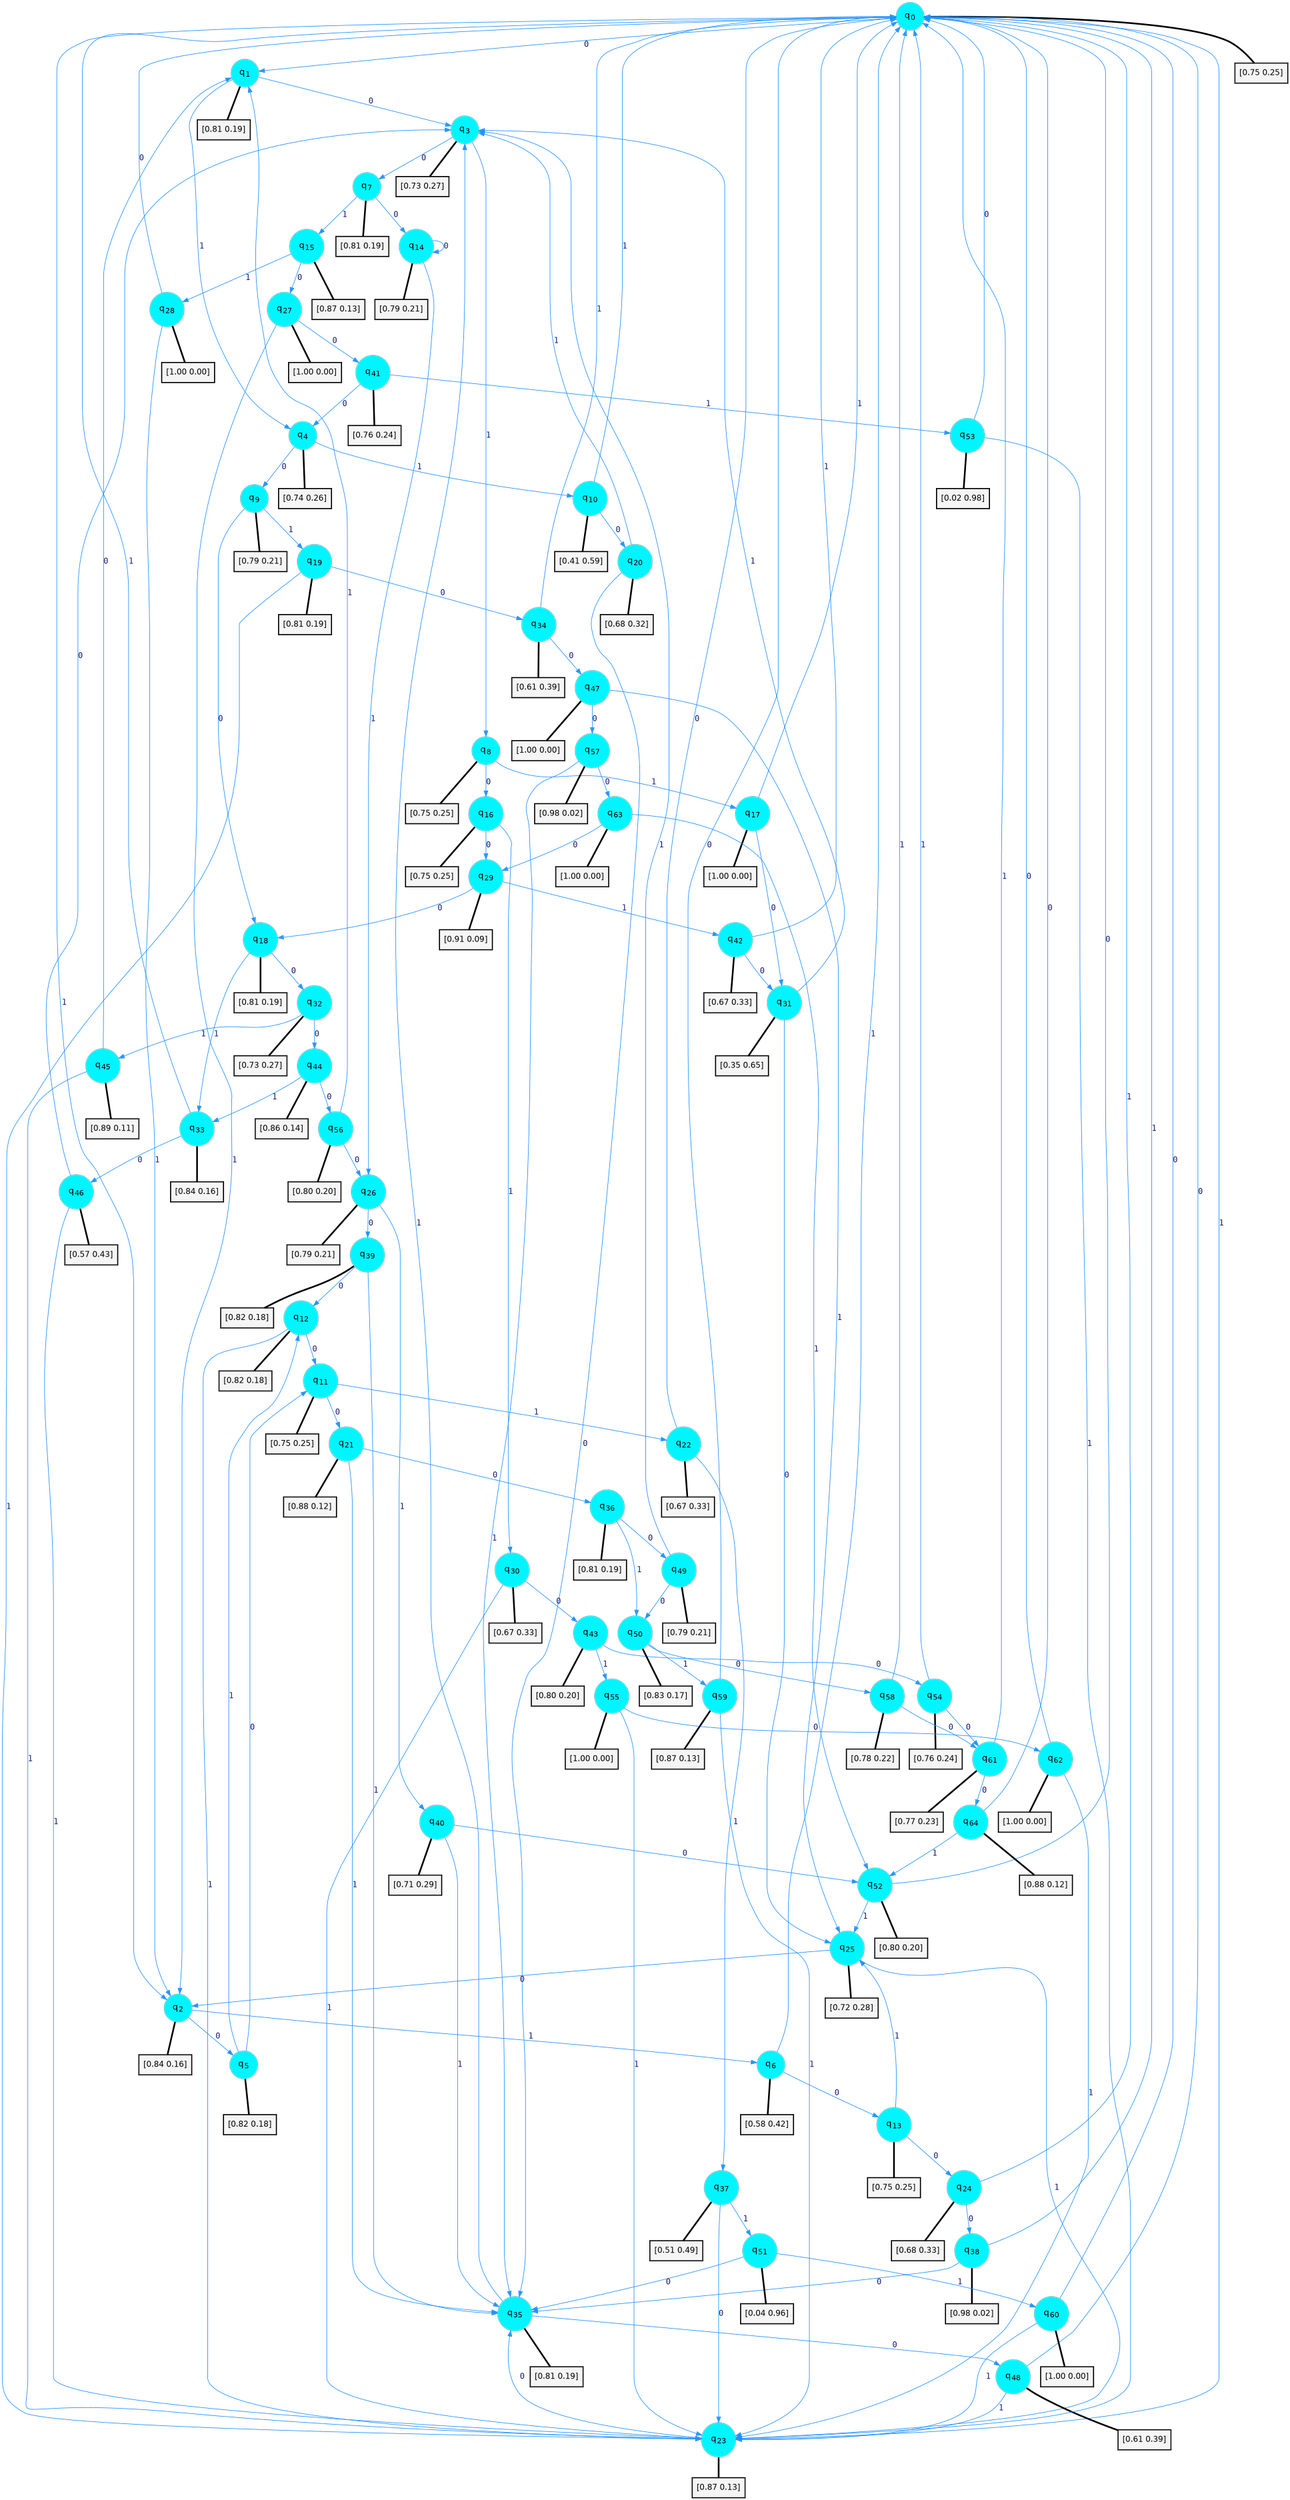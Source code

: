 digraph G {
graph [
bgcolor=transparent, dpi=300, rankdir=TD, size="40,25"];
node [
color=gray, fillcolor=turquoise1, fontcolor=black, fontname=Helvetica, fontsize=16, fontweight=bold, shape=circle, style=filled];
edge [
arrowsize=1, color=dodgerblue1, fontcolor=midnightblue, fontname=courier, fontweight=bold, penwidth=1, style=solid, weight=20];
0[label=<q<SUB>0</SUB>>];
1[label=<q<SUB>1</SUB>>];
2[label=<q<SUB>2</SUB>>];
3[label=<q<SUB>3</SUB>>];
4[label=<q<SUB>4</SUB>>];
5[label=<q<SUB>5</SUB>>];
6[label=<q<SUB>6</SUB>>];
7[label=<q<SUB>7</SUB>>];
8[label=<q<SUB>8</SUB>>];
9[label=<q<SUB>9</SUB>>];
10[label=<q<SUB>10</SUB>>];
11[label=<q<SUB>11</SUB>>];
12[label=<q<SUB>12</SUB>>];
13[label=<q<SUB>13</SUB>>];
14[label=<q<SUB>14</SUB>>];
15[label=<q<SUB>15</SUB>>];
16[label=<q<SUB>16</SUB>>];
17[label=<q<SUB>17</SUB>>];
18[label=<q<SUB>18</SUB>>];
19[label=<q<SUB>19</SUB>>];
20[label=<q<SUB>20</SUB>>];
21[label=<q<SUB>21</SUB>>];
22[label=<q<SUB>22</SUB>>];
23[label=<q<SUB>23</SUB>>];
24[label=<q<SUB>24</SUB>>];
25[label=<q<SUB>25</SUB>>];
26[label=<q<SUB>26</SUB>>];
27[label=<q<SUB>27</SUB>>];
28[label=<q<SUB>28</SUB>>];
29[label=<q<SUB>29</SUB>>];
30[label=<q<SUB>30</SUB>>];
31[label=<q<SUB>31</SUB>>];
32[label=<q<SUB>32</SUB>>];
33[label=<q<SUB>33</SUB>>];
34[label=<q<SUB>34</SUB>>];
35[label=<q<SUB>35</SUB>>];
36[label=<q<SUB>36</SUB>>];
37[label=<q<SUB>37</SUB>>];
38[label=<q<SUB>38</SUB>>];
39[label=<q<SUB>39</SUB>>];
40[label=<q<SUB>40</SUB>>];
41[label=<q<SUB>41</SUB>>];
42[label=<q<SUB>42</SUB>>];
43[label=<q<SUB>43</SUB>>];
44[label=<q<SUB>44</SUB>>];
45[label=<q<SUB>45</SUB>>];
46[label=<q<SUB>46</SUB>>];
47[label=<q<SUB>47</SUB>>];
48[label=<q<SUB>48</SUB>>];
49[label=<q<SUB>49</SUB>>];
50[label=<q<SUB>50</SUB>>];
51[label=<q<SUB>51</SUB>>];
52[label=<q<SUB>52</SUB>>];
53[label=<q<SUB>53</SUB>>];
54[label=<q<SUB>54</SUB>>];
55[label=<q<SUB>55</SUB>>];
56[label=<q<SUB>56</SUB>>];
57[label=<q<SUB>57</SUB>>];
58[label=<q<SUB>58</SUB>>];
59[label=<q<SUB>59</SUB>>];
60[label=<q<SUB>60</SUB>>];
61[label=<q<SUB>61</SUB>>];
62[label=<q<SUB>62</SUB>>];
63[label=<q<SUB>63</SUB>>];
64[label=<q<SUB>64</SUB>>];
65[label="[0.75 0.25]", shape=box,fontcolor=black, fontname=Helvetica, fontsize=14, penwidth=2, fillcolor=whitesmoke,color=black];
66[label="[0.81 0.19]", shape=box,fontcolor=black, fontname=Helvetica, fontsize=14, penwidth=2, fillcolor=whitesmoke,color=black];
67[label="[0.84 0.16]", shape=box,fontcolor=black, fontname=Helvetica, fontsize=14, penwidth=2, fillcolor=whitesmoke,color=black];
68[label="[0.73 0.27]", shape=box,fontcolor=black, fontname=Helvetica, fontsize=14, penwidth=2, fillcolor=whitesmoke,color=black];
69[label="[0.74 0.26]", shape=box,fontcolor=black, fontname=Helvetica, fontsize=14, penwidth=2, fillcolor=whitesmoke,color=black];
70[label="[0.82 0.18]", shape=box,fontcolor=black, fontname=Helvetica, fontsize=14, penwidth=2, fillcolor=whitesmoke,color=black];
71[label="[0.58 0.42]", shape=box,fontcolor=black, fontname=Helvetica, fontsize=14, penwidth=2, fillcolor=whitesmoke,color=black];
72[label="[0.81 0.19]", shape=box,fontcolor=black, fontname=Helvetica, fontsize=14, penwidth=2, fillcolor=whitesmoke,color=black];
73[label="[0.75 0.25]", shape=box,fontcolor=black, fontname=Helvetica, fontsize=14, penwidth=2, fillcolor=whitesmoke,color=black];
74[label="[0.79 0.21]", shape=box,fontcolor=black, fontname=Helvetica, fontsize=14, penwidth=2, fillcolor=whitesmoke,color=black];
75[label="[0.41 0.59]", shape=box,fontcolor=black, fontname=Helvetica, fontsize=14, penwidth=2, fillcolor=whitesmoke,color=black];
76[label="[0.75 0.25]", shape=box,fontcolor=black, fontname=Helvetica, fontsize=14, penwidth=2, fillcolor=whitesmoke,color=black];
77[label="[0.82 0.18]", shape=box,fontcolor=black, fontname=Helvetica, fontsize=14, penwidth=2, fillcolor=whitesmoke,color=black];
78[label="[0.75 0.25]", shape=box,fontcolor=black, fontname=Helvetica, fontsize=14, penwidth=2, fillcolor=whitesmoke,color=black];
79[label="[0.79 0.21]", shape=box,fontcolor=black, fontname=Helvetica, fontsize=14, penwidth=2, fillcolor=whitesmoke,color=black];
80[label="[0.87 0.13]", shape=box,fontcolor=black, fontname=Helvetica, fontsize=14, penwidth=2, fillcolor=whitesmoke,color=black];
81[label="[0.75 0.25]", shape=box,fontcolor=black, fontname=Helvetica, fontsize=14, penwidth=2, fillcolor=whitesmoke,color=black];
82[label="[1.00 0.00]", shape=box,fontcolor=black, fontname=Helvetica, fontsize=14, penwidth=2, fillcolor=whitesmoke,color=black];
83[label="[0.81 0.19]", shape=box,fontcolor=black, fontname=Helvetica, fontsize=14, penwidth=2, fillcolor=whitesmoke,color=black];
84[label="[0.81 0.19]", shape=box,fontcolor=black, fontname=Helvetica, fontsize=14, penwidth=2, fillcolor=whitesmoke,color=black];
85[label="[0.68 0.32]", shape=box,fontcolor=black, fontname=Helvetica, fontsize=14, penwidth=2, fillcolor=whitesmoke,color=black];
86[label="[0.88 0.12]", shape=box,fontcolor=black, fontname=Helvetica, fontsize=14, penwidth=2, fillcolor=whitesmoke,color=black];
87[label="[0.67 0.33]", shape=box,fontcolor=black, fontname=Helvetica, fontsize=14, penwidth=2, fillcolor=whitesmoke,color=black];
88[label="[0.87 0.13]", shape=box,fontcolor=black, fontname=Helvetica, fontsize=14, penwidth=2, fillcolor=whitesmoke,color=black];
89[label="[0.68 0.33]", shape=box,fontcolor=black, fontname=Helvetica, fontsize=14, penwidth=2, fillcolor=whitesmoke,color=black];
90[label="[0.72 0.28]", shape=box,fontcolor=black, fontname=Helvetica, fontsize=14, penwidth=2, fillcolor=whitesmoke,color=black];
91[label="[0.79 0.21]", shape=box,fontcolor=black, fontname=Helvetica, fontsize=14, penwidth=2, fillcolor=whitesmoke,color=black];
92[label="[1.00 0.00]", shape=box,fontcolor=black, fontname=Helvetica, fontsize=14, penwidth=2, fillcolor=whitesmoke,color=black];
93[label="[1.00 0.00]", shape=box,fontcolor=black, fontname=Helvetica, fontsize=14, penwidth=2, fillcolor=whitesmoke,color=black];
94[label="[0.91 0.09]", shape=box,fontcolor=black, fontname=Helvetica, fontsize=14, penwidth=2, fillcolor=whitesmoke,color=black];
95[label="[0.67 0.33]", shape=box,fontcolor=black, fontname=Helvetica, fontsize=14, penwidth=2, fillcolor=whitesmoke,color=black];
96[label="[0.35 0.65]", shape=box,fontcolor=black, fontname=Helvetica, fontsize=14, penwidth=2, fillcolor=whitesmoke,color=black];
97[label="[0.73 0.27]", shape=box,fontcolor=black, fontname=Helvetica, fontsize=14, penwidth=2, fillcolor=whitesmoke,color=black];
98[label="[0.84 0.16]", shape=box,fontcolor=black, fontname=Helvetica, fontsize=14, penwidth=2, fillcolor=whitesmoke,color=black];
99[label="[0.61 0.39]", shape=box,fontcolor=black, fontname=Helvetica, fontsize=14, penwidth=2, fillcolor=whitesmoke,color=black];
100[label="[0.81 0.19]", shape=box,fontcolor=black, fontname=Helvetica, fontsize=14, penwidth=2, fillcolor=whitesmoke,color=black];
101[label="[0.81 0.19]", shape=box,fontcolor=black, fontname=Helvetica, fontsize=14, penwidth=2, fillcolor=whitesmoke,color=black];
102[label="[0.51 0.49]", shape=box,fontcolor=black, fontname=Helvetica, fontsize=14, penwidth=2, fillcolor=whitesmoke,color=black];
103[label="[0.98 0.02]", shape=box,fontcolor=black, fontname=Helvetica, fontsize=14, penwidth=2, fillcolor=whitesmoke,color=black];
104[label="[0.82 0.18]", shape=box,fontcolor=black, fontname=Helvetica, fontsize=14, penwidth=2, fillcolor=whitesmoke,color=black];
105[label="[0.71 0.29]", shape=box,fontcolor=black, fontname=Helvetica, fontsize=14, penwidth=2, fillcolor=whitesmoke,color=black];
106[label="[0.76 0.24]", shape=box,fontcolor=black, fontname=Helvetica, fontsize=14, penwidth=2, fillcolor=whitesmoke,color=black];
107[label="[0.67 0.33]", shape=box,fontcolor=black, fontname=Helvetica, fontsize=14, penwidth=2, fillcolor=whitesmoke,color=black];
108[label="[0.80 0.20]", shape=box,fontcolor=black, fontname=Helvetica, fontsize=14, penwidth=2, fillcolor=whitesmoke,color=black];
109[label="[0.86 0.14]", shape=box,fontcolor=black, fontname=Helvetica, fontsize=14, penwidth=2, fillcolor=whitesmoke,color=black];
110[label="[0.89 0.11]", shape=box,fontcolor=black, fontname=Helvetica, fontsize=14, penwidth=2, fillcolor=whitesmoke,color=black];
111[label="[0.57 0.43]", shape=box,fontcolor=black, fontname=Helvetica, fontsize=14, penwidth=2, fillcolor=whitesmoke,color=black];
112[label="[1.00 0.00]", shape=box,fontcolor=black, fontname=Helvetica, fontsize=14, penwidth=2, fillcolor=whitesmoke,color=black];
113[label="[0.61 0.39]", shape=box,fontcolor=black, fontname=Helvetica, fontsize=14, penwidth=2, fillcolor=whitesmoke,color=black];
114[label="[0.79 0.21]", shape=box,fontcolor=black, fontname=Helvetica, fontsize=14, penwidth=2, fillcolor=whitesmoke,color=black];
115[label="[0.83 0.17]", shape=box,fontcolor=black, fontname=Helvetica, fontsize=14, penwidth=2, fillcolor=whitesmoke,color=black];
116[label="[0.04 0.96]", shape=box,fontcolor=black, fontname=Helvetica, fontsize=14, penwidth=2, fillcolor=whitesmoke,color=black];
117[label="[0.80 0.20]", shape=box,fontcolor=black, fontname=Helvetica, fontsize=14, penwidth=2, fillcolor=whitesmoke,color=black];
118[label="[0.02 0.98]", shape=box,fontcolor=black, fontname=Helvetica, fontsize=14, penwidth=2, fillcolor=whitesmoke,color=black];
119[label="[0.76 0.24]", shape=box,fontcolor=black, fontname=Helvetica, fontsize=14, penwidth=2, fillcolor=whitesmoke,color=black];
120[label="[1.00 0.00]", shape=box,fontcolor=black, fontname=Helvetica, fontsize=14, penwidth=2, fillcolor=whitesmoke,color=black];
121[label="[0.80 0.20]", shape=box,fontcolor=black, fontname=Helvetica, fontsize=14, penwidth=2, fillcolor=whitesmoke,color=black];
122[label="[0.98 0.02]", shape=box,fontcolor=black, fontname=Helvetica, fontsize=14, penwidth=2, fillcolor=whitesmoke,color=black];
123[label="[0.78 0.22]", shape=box,fontcolor=black, fontname=Helvetica, fontsize=14, penwidth=2, fillcolor=whitesmoke,color=black];
124[label="[0.87 0.13]", shape=box,fontcolor=black, fontname=Helvetica, fontsize=14, penwidth=2, fillcolor=whitesmoke,color=black];
125[label="[1.00 0.00]", shape=box,fontcolor=black, fontname=Helvetica, fontsize=14, penwidth=2, fillcolor=whitesmoke,color=black];
126[label="[0.77 0.23]", shape=box,fontcolor=black, fontname=Helvetica, fontsize=14, penwidth=2, fillcolor=whitesmoke,color=black];
127[label="[1.00 0.00]", shape=box,fontcolor=black, fontname=Helvetica, fontsize=14, penwidth=2, fillcolor=whitesmoke,color=black];
128[label="[1.00 0.00]", shape=box,fontcolor=black, fontname=Helvetica, fontsize=14, penwidth=2, fillcolor=whitesmoke,color=black];
129[label="[0.88 0.12]", shape=box,fontcolor=black, fontname=Helvetica, fontsize=14, penwidth=2, fillcolor=whitesmoke,color=black];
0->1 [label=0];
0->2 [label=1];
0->65 [arrowhead=none, penwidth=3,color=black];
1->3 [label=0];
1->4 [label=1];
1->66 [arrowhead=none, penwidth=3,color=black];
2->5 [label=0];
2->6 [label=1];
2->67 [arrowhead=none, penwidth=3,color=black];
3->7 [label=0];
3->8 [label=1];
3->68 [arrowhead=none, penwidth=3,color=black];
4->9 [label=0];
4->10 [label=1];
4->69 [arrowhead=none, penwidth=3,color=black];
5->11 [label=0];
5->12 [label=1];
5->70 [arrowhead=none, penwidth=3,color=black];
6->13 [label=0];
6->0 [label=1];
6->71 [arrowhead=none, penwidth=3,color=black];
7->14 [label=0];
7->15 [label=1];
7->72 [arrowhead=none, penwidth=3,color=black];
8->16 [label=0];
8->17 [label=1];
8->73 [arrowhead=none, penwidth=3,color=black];
9->18 [label=0];
9->19 [label=1];
9->74 [arrowhead=none, penwidth=3,color=black];
10->20 [label=0];
10->0 [label=1];
10->75 [arrowhead=none, penwidth=3,color=black];
11->21 [label=0];
11->22 [label=1];
11->76 [arrowhead=none, penwidth=3,color=black];
12->11 [label=0];
12->23 [label=1];
12->77 [arrowhead=none, penwidth=3,color=black];
13->24 [label=0];
13->25 [label=1];
13->78 [arrowhead=none, penwidth=3,color=black];
14->14 [label=0];
14->26 [label=1];
14->79 [arrowhead=none, penwidth=3,color=black];
15->27 [label=0];
15->28 [label=1];
15->80 [arrowhead=none, penwidth=3,color=black];
16->29 [label=0];
16->30 [label=1];
16->81 [arrowhead=none, penwidth=3,color=black];
17->31 [label=0];
17->0 [label=1];
17->82 [arrowhead=none, penwidth=3,color=black];
18->32 [label=0];
18->33 [label=1];
18->83 [arrowhead=none, penwidth=3,color=black];
19->34 [label=0];
19->23 [label=1];
19->84 [arrowhead=none, penwidth=3,color=black];
20->35 [label=0];
20->3 [label=1];
20->85 [arrowhead=none, penwidth=3,color=black];
21->36 [label=0];
21->35 [label=1];
21->86 [arrowhead=none, penwidth=3,color=black];
22->0 [label=0];
22->37 [label=1];
22->87 [arrowhead=none, penwidth=3,color=black];
23->35 [label=0];
23->0 [label=1];
23->88 [arrowhead=none, penwidth=3,color=black];
24->38 [label=0];
24->0 [label=1];
24->89 [arrowhead=none, penwidth=3,color=black];
25->2 [label=0];
25->23 [label=1];
25->90 [arrowhead=none, penwidth=3,color=black];
26->39 [label=0];
26->40 [label=1];
26->91 [arrowhead=none, penwidth=3,color=black];
27->41 [label=0];
27->2 [label=1];
27->92 [arrowhead=none, penwidth=3,color=black];
28->0 [label=0];
28->2 [label=1];
28->93 [arrowhead=none, penwidth=3,color=black];
29->18 [label=0];
29->42 [label=1];
29->94 [arrowhead=none, penwidth=3,color=black];
30->43 [label=0];
30->23 [label=1];
30->95 [arrowhead=none, penwidth=3,color=black];
31->25 [label=0];
31->3 [label=1];
31->96 [arrowhead=none, penwidth=3,color=black];
32->44 [label=0];
32->45 [label=1];
32->97 [arrowhead=none, penwidth=3,color=black];
33->46 [label=0];
33->0 [label=1];
33->98 [arrowhead=none, penwidth=3,color=black];
34->47 [label=0];
34->0 [label=1];
34->99 [arrowhead=none, penwidth=3,color=black];
35->48 [label=0];
35->3 [label=1];
35->100 [arrowhead=none, penwidth=3,color=black];
36->49 [label=0];
36->50 [label=1];
36->101 [arrowhead=none, penwidth=3,color=black];
37->23 [label=0];
37->51 [label=1];
37->102 [arrowhead=none, penwidth=3,color=black];
38->35 [label=0];
38->0 [label=1];
38->103 [arrowhead=none, penwidth=3,color=black];
39->12 [label=0];
39->35 [label=1];
39->104 [arrowhead=none, penwidth=3,color=black];
40->52 [label=0];
40->35 [label=1];
40->105 [arrowhead=none, penwidth=3,color=black];
41->4 [label=0];
41->53 [label=1];
41->106 [arrowhead=none, penwidth=3,color=black];
42->31 [label=0];
42->0 [label=1];
42->107 [arrowhead=none, penwidth=3,color=black];
43->54 [label=0];
43->55 [label=1];
43->108 [arrowhead=none, penwidth=3,color=black];
44->56 [label=0];
44->33 [label=1];
44->109 [arrowhead=none, penwidth=3,color=black];
45->1 [label=0];
45->23 [label=1];
45->110 [arrowhead=none, penwidth=3,color=black];
46->3 [label=0];
46->23 [label=1];
46->111 [arrowhead=none, penwidth=3,color=black];
47->57 [label=0];
47->25 [label=1];
47->112 [arrowhead=none, penwidth=3,color=black];
48->0 [label=0];
48->23 [label=1];
48->113 [arrowhead=none, penwidth=3,color=black];
49->50 [label=0];
49->3 [label=1];
49->114 [arrowhead=none, penwidth=3,color=black];
50->58 [label=0];
50->59 [label=1];
50->115 [arrowhead=none, penwidth=3,color=black];
51->35 [label=0];
51->60 [label=1];
51->116 [arrowhead=none, penwidth=3,color=black];
52->0 [label=0];
52->25 [label=1];
52->117 [arrowhead=none, penwidth=3,color=black];
53->0 [label=0];
53->23 [label=1];
53->118 [arrowhead=none, penwidth=3,color=black];
54->61 [label=0];
54->0 [label=1];
54->119 [arrowhead=none, penwidth=3,color=black];
55->62 [label=0];
55->23 [label=1];
55->120 [arrowhead=none, penwidth=3,color=black];
56->26 [label=0];
56->1 [label=1];
56->121 [arrowhead=none, penwidth=3,color=black];
57->63 [label=0];
57->35 [label=1];
57->122 [arrowhead=none, penwidth=3,color=black];
58->61 [label=0];
58->0 [label=1];
58->123 [arrowhead=none, penwidth=3,color=black];
59->0 [label=0];
59->23 [label=1];
59->124 [arrowhead=none, penwidth=3,color=black];
60->0 [label=0];
60->23 [label=1];
60->125 [arrowhead=none, penwidth=3,color=black];
61->64 [label=0];
61->0 [label=1];
61->126 [arrowhead=none, penwidth=3,color=black];
62->0 [label=0];
62->23 [label=1];
62->127 [arrowhead=none, penwidth=3,color=black];
63->29 [label=0];
63->52 [label=1];
63->128 [arrowhead=none, penwidth=3,color=black];
64->0 [label=0];
64->52 [label=1];
64->129 [arrowhead=none, penwidth=3,color=black];
}
